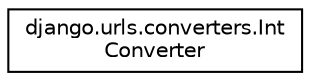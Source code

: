 digraph "Graphical Class Hierarchy"
{
 // LATEX_PDF_SIZE
  edge [fontname="Helvetica",fontsize="10",labelfontname="Helvetica",labelfontsize="10"];
  node [fontname="Helvetica",fontsize="10",shape=record];
  rankdir="LR";
  Node0 [label="django.urls.converters.Int\lConverter",height=0.2,width=0.4,color="black", fillcolor="white", style="filled",URL="$classdjango_1_1urls_1_1converters_1_1_int_converter.html",tooltip=" "];
}
